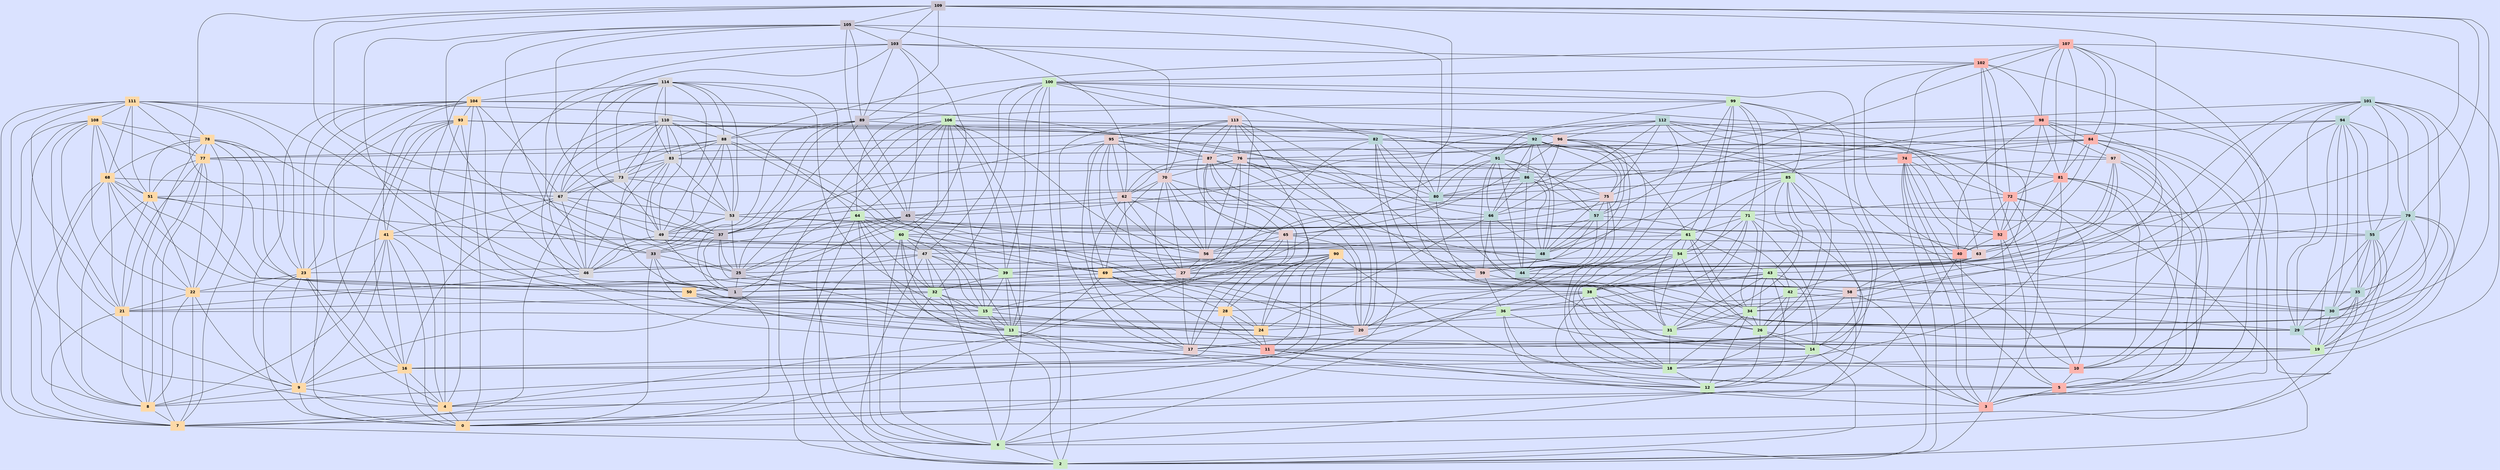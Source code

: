 graph "" {
	graph [Creator="Mark Newman on Sat Jul 22 05:32:16 2006",
		bb="0,0,938.87,800.41",
		bgcolor="#dae2ff",
		outputorder=edgesfirst,
		overlap=prism
	];
	node [cluster=-1,
		clustercolor=-1,
		fillcolor=-1,
		fontname="Helvetica-Bold",
		height=0.0001,
		label="\N",
		margin=0,
		shape=plaintext,
		style=filled,
		width=0.0001
	];
	0	[fillcolor="#fdd9a7",
		height=0.5,
		name=BrighamYoung,
		pos="420.48,395.9",
		value=7,
		width=0.75];
	1	[fillcolor="#cbc5d1",
		height=0.5,
		name=FloridaState,
		pos="727.67,462.15",
		value=0,
		width=0.75];
	1 -- 0	[pos="701.74,456.56 643.74,444.05 504.06,413.93 446.22,401.46"];
	2	[fillcolor="#ccebc5",
		height=0.5,
		name=Iowa,
		pos="402.14,237.8",
		value=2,
		width=0.75];
	3	[fillcolor="#fbb4ae",
		height=0.5,
		name=KansasState,
		pos="379.78,545.96",
		value=3,
		width=0.75];
	3 -- 2	[pos="381.12,527.61 385.09,472.8 396.85,310.74 400.82,256.06"];
	4	[fillcolor="#fdd9a7",
		height=0.5,
		name=NewMexico,
		pos="150.21,422.82",
		value=7,
		width=0.75];
	4 -- 0	[pos="177.11,420.14 228.92,414.98 341.96,403.72 393.68,398.57"];
	5	[fillcolor="#fbb4ae",
		height=0.5,
		name=TexasTech,
		pos="164.26,673.88",
		value=3,
		width=0.75];
	5 -- 3	[pos="184.54,661.85 225.61,637.47 318.24,582.49 359.4,558.06"];
	5 -- 4	[pos="163.25,655.83 160.67,609.62 153.83,487.45 151.23,441.05"];
	6	[fillcolor="#ccebc5",
		height=0.5,
		name=PennState,
		pos="508.3,122.21",
		value=2,
		width=0.75];
	6 -- 2	[pos="493.98,137.8 473.72,159.86 436.89,199.96 416.57,222.09"];
	7	[fillcolor="#fdd9a7",
		height=0.5,
		name=SouthernCalifornia,
		pos="181.63,248.43",
		value=8,
		width=0.75];
	7 -- 6	[pos="205.12,239.35 265.25,216.12 424.21,154.7 484.58,131.37"];
	8	[fillcolor="#fdd9a7",
		height=0.5,
		name=ArizonaState,
		pos="47.026,276.53",
		value=8,
		width=0.75];
	8 -- 7	[pos="72.978,271.12 96.813,266.14 131.94,258.8 155.75,253.83"];
	9	[fillcolor="#fdd9a7",
		height=0.5,
		name=SanDiegoState,
		pos="216.66,294.13",
		value=7,
		width=0.75];
	9 -- 0	[pos="238.47,305.02 277.7,324.61 359.71,365.56 398.82,385.09"];
	9 -- 4	[pos="207.83,311.22 195.12,335.83 171.8,381.01 159.07,405.66"];
	9 -- 8	[pos="189.78,291.34 158.02,288.05 105.49,282.6 73.779,279.31"];
	10	[fillcolor="#fbb4ae",
		height=0.5,
		name=Baylor,
		pos="255.48,596.39",
		value=3,
		width=0.75];
	10 -- 5	[pos="238.75,610.61 222.39,624.5 197.62,645.55 181.2,659.5"];
	11	[fillcolor="#fbb4ae",
		height=0.5,
		name=NorthTexas,
		pos="288.29,640.43",
		value=10,
		width=0.75];
	11 -- 3	[pos="302.99,625.25 320.06,607.62 348.06,578.72 365.12,561.1"];
	11 -- 5	[pos="263.19,647.2 241.67,653.01 210.83,661.32 189.32,667.13"];
	11 -- 10	[pos="276.26,624.28 273.4,620.45 270.36,616.37 267.51,612.54"];
	12	[fillcolor="#ccebc5",
		height=0.5,
		name=NorthernIllinois,
		pos="738.62,291.22",
		value=6,
		width=0.75];
	13	[fillcolor="#ccebc5",
		height=0.5,
		name=Northwestern,
		pos="482.15,261.69",
		value=2,
		width=0.75];
	13 -- 2	[pos="457.28,254.26 447.64,251.38 436.64,248.1 427,245.22"];
	13 -- 12	[pos="509.11,264.79 558.37,270.46 662.36,282.44 711.63,288.11"];
	14	[fillcolor="#ccebc5",
		height=0.5,
		name=WesternMichigan,
		pos="581.35,129.58",
		value=6,
		width=0.75];
	14 -- 2	[pos="561.14,141.78 526.63,162.62 456.74,204.83 422.28,225.64"];
	14 -- 12	[pos="596.14,144.79 626.12,175.59 693.71,245.07 723.75,275.94"];
	15	[fillcolor="#ccebc5",
		height=0.5,
		name=Wisconsin,
		pos="393.44,193.78",
		value=2,
		width=0.75];
	15 -- 2	[pos="396.98,211.68 397.51,214.35 398.05,217.1 398.58,219.77"];
	15 -- 13	[pos="411.39,207.52 426.78,219.3 448.84,236.19 464.23,247.96"];
	15 -- 14	[pos="417.62,185.52 453.7,173.19 521.23,150.12 557.26,137.81"];
	16	[fillcolor="#fdd9a7",
		height=0.5,
		name=Wyoming,
		pos="349.94,369.87",
		value=7,
		width=0.75];
	16 -- 0	[pos="373.82,378.68 381.17,381.4 389.27,384.38 396.62,387.1"];
	16 -- 4	[pos="324.64,376.57 286.23,386.76 213.6,406.01 175.3,416.17"];
	16 -- 9	[pos="329.12,358.03 304.08,343.8 262.31,320.07 237.34,305.88"];
	17	[fillcolor="#e8cfd0",
		height=0.5,
		name=Auburn,
		pos="604.31,537.55",
		value=9,
		width=0.75];
	17 -- 12	[pos="613.55,520.62 638.08,475.62 704.71,353.41 729.32,308.27"];
	17 -- 16	[pos="584.78,524.67 537.31,493.38 416.37,413.66 369.2,382.56"];
	18	[fillcolor="#ccebc5",
		height=0.5,
		name=Akron,
		pos="769.34,201.28",
		value=6,
		width=0.75];
	18 -- 12	[pos="763.27,219.05 757.89,234.82 750.06,257.73 744.68,273.49"];
	19	[fillcolor="#ccebc5",
		height=0.5,
		name=VirginiaTech,
		pos="793.46,343.92",
		value=1,
		width=0.75];
	19 -- 18	[pos="790.4,325.86 785.76,298.42 777,246.55 772.37,219.2"];
	20	[fillcolor="#e8cfd0",
		height=0.5,
		name=Alabama,
		pos="498.6,600.54",
		value=9,
		width=0.75];
	20 -- 17	[pos="518.99,588.39 537.7,577.24 565.3,560.8 583.99,549.66"];
	21	[fillcolor="#fdd9a7",
		height=0.5,
		name=UCLA,
		pos="274.81,249.56",
		value=8,
		width=0.75];
	21 -- 7	[pos="247.35,249.22 235.22,249.08 220.99,248.91 208.88,248.76"];
	21 -- 8	[pos="247.78,252.76 203.83,257.96 117.37,268.2 73.663,273.38"];
	21 -- 20	[pos="285.6,266.48 323.5,325.91 450.19,524.62 487.92,583.78"];
	22	[fillcolor="#fdd9a7",
		height=0.5,
		name=Arizona,
		pos="138.11,154.37",
		value=8,
		width=0.75];
	22 -- 7	[pos="146.09,171.62 153.89,188.49 165.71,214.03 173.55,230.97"];
	22 -- 8	[pos="126.02,170.59 108.59,193.96 76.62,236.84 59.171,260.24"];
	22 -- 9	[pos="147.59,171.23 162.68,198.09 192.03,250.31 207.15,277.21"];
	22 -- 21	[pos="156.83,167.41 182.86,185.53 229.73,218.17 255.87,236.37"];
	23	[fillcolor="#fdd9a7",
		height=0.5,
		name=Utah,
		pos="154.6,324.86",
		value=7,
		width=0.75];
	23 -- 0	[pos="180.09,331.68 230.91,345.25 344.3,375.55 395.06,389.11"];
	23 -- 4	[pos="153.77,343.29 152.98,360.91 151.8,387.32 151.02,404.81"];
	23 -- 9	[pos="176.3,314.11 182.31,311.14 188.84,307.9 194.86,304.92"];
	23 -- 16	[pos="180.13,330.75 217.57,339.37 286.96,355.36 324.4,363.98"];
	23 -- 22	[pos="152.83,306.62 149.66,273.8 143.03,205.2 139.86,172.48"];
	24	[fillcolor="#fdd9a7",
		height=0.5,
		name=ArkansasState,
		pos="376.11,642.42",
		value=10,
		width=0.75];
	24 -- 11	[pos="348.8,641.8 338.13,641.56 325.92,641.28 315.28,641.04"];
	25	[fillcolor="#cbc5d1",
		height=0.5,
		name=NorthCarolinaState,
		pos="666.5,418.09",
		value=0,
		width=0.75];
	25 -- 1	[pos="684.85,431.31 692.59,436.88 701.59,443.36 709.33,448.94"];
	25 -- 24	[pos="648.77,431.78 596.93,471.83 445.99,588.44 393.97,628.62"];
	26	[fillcolor="#ccebc5",
		height=0.5,
		name=BallState,
		pos="676.56,330.01",
		value=6,
		width=0.75];
	26 -- 3	[pos="658,343.52 604.7,382.3 451.63,493.68 398.34,532.46"];
	26 -- 12	[pos="696.54,317.53 703.63,313.1 711.6,308.11 718.68,303.69"];
	26 -- 14	[pos="668.28,312.58 650.23,274.58 607.52,184.67 589.55,146.83"];
	27	[fillcolor="#e8cfd0",
		height=0.5,
		name=Florida,
		pos="767.73,599.66",
		value=9,
		width=0.75];
	27 -- 1	[pos="762.57,581.97 754.92,555.71 740.64,506.68 732.93,480.21"];
	27 -- 17	[pos="743.97,590.63 712.9,578.82 658.79,558.26 627.84,546.49"];
	27 -- 26	[pos="761.75,581.97 745.23,533.11 699.11,396.71 682.57,347.77"];
	28	[fillcolor="#fdd9a7",
		height=0.5,
		name=BoiseState,
		pos="415.95,472.01",
		value=11,
		width=0.75];
	28 -- 4	[pos="389.5,467.11 338.56,457.68 227.41,437.11 176.55,427.69"];
	28 -- 11	[pos="403.71,488.16 379.37,520.27 325.14,591.81 300.68,624.08"];
	28 -- 24	[pos="411.76,489.93 404.11,522.65 387.96,591.75 380.3,624.49"];
	29	[fillcolor="#bbd7d9",
		height=0.5,
		name=BostonCollege,
		pos="606.48,314.83",
		value=1,
		width=0.75];
	29 -- 19	[pos="632.88,318.93 668.41,324.46 731.28,334.25 766.9,339.79"];
	30	[fillcolor="#bbd7d9",
		height=0.5,
		name=WestVirginia,
		pos="534.12,358.39",
		value=1,
		width=0.75];
	30 -- 19	[pos="561.38,356.87 611.19,354.09 716.34,348.23 766.17,345.45"];
	30 -- 29	[pos="554.28,346.26 564.31,340.22 576.41,332.93 586.43,326.9"];
	31	[fillcolor="#ccebc5",
		height=0.5,
		name=BowlingGreenState,
		pos="705.45,62.075",
		value=6,
		width=0.75];
	31 -- 18	[pos="713.41,79.424 725.66,106.1 748.98,156.9 761.28,183.71"];
	32	[fillcolor="#ccebc5",
		height=0.5,
		name=Michigan,
		pos="371.39,120.76",
		value=2,
		width=0.75];
	32 -- 6	[pos="398.44,121.05 422.29,121.3 456.87,121.66 480.84,121.92"];
	32 -- 13	[pos="384.09,136.93 405.46,164.11 448.33,218.65 469.59,245.71"];
	32 -- 15	[pos="376.73,138.44 380.17,149.83 384.63,164.6 388.07,176.01"];
	32 -- 21	[pos="359.16,137.07 340.58,161.85 305.46,208.68 286.94,233.38"];
	32 -- 31	[pos="397.6,116.16 459.9,105.21 616.26,77.743 678.9,66.74"];
	33	[fillcolor="#cbc5d1",
		height=0.5,
		name=Virginia,
		pos="789.7,443.93",
		value=0,
		width=0.75];
	33 -- 0	[pos="763.15,440.48 695.1,431.63 515.09,408.21 447.04,399.36"];
	33 -- 1	[pos="764.83,451.24 760.78,452.42 756.59,453.65 752.55,454.84"];
	33 -- 19	[pos="790.39,425.59 791.07,407.54 792.1,380.15 792.77,362.15"];
	33 -- 25	[pos="763.87,438.51 742.85,434.1 713.31,427.91 692.29,423.5"];
	34	[fillcolor="#ccebc5",
		height=0.5,
		name=Buffalo,
		pos="728.65,157.21",
		value=6,
		width=0.75];
	34 -- 12	[pos="730,175.29 731.9,200.86 735.36,247.35 737.26,273.01"];
	34 -- 18	[pos="742.88,172.63 746.83,176.89 751.11,181.53 755.05,185.8"];
	34 -- 26	[pos="723.27,175.06 713.27,208.25 691.9,279.14 681.91,312.27"];
	34 -- 31	[pos="724.29,139.32 720.14,122.31 713.94,96.873 709.8,79.89"];
	35	[fillcolor="#bbd7d9",
		height=0.5,
		name=Syracuse,
		pos="612.41,358.87",
		value=1,
		width=0.75];
	35 -- 0	[pos="586.13,363.94 549.37,371.03 483.03,383.83 446.44,390.89"];
	35 -- 19	[pos="639.52,356.63 673.74,353.8 732.29,348.97 766.46,346.15"];
	35 -- 29	[pos="609.97,340.7 609.62,338.14 609.27,335.51 608.92,332.95"];
	35 -- 30	[pos="585.03,358.7 577.36,358.65 569.02,358.6 561.35,358.56"];
	35 -- 34	[pos="622.12,342.02 644,304.06 696.96,212.2 718.89,174.15"];
	36	[fillcolor="#ccebc5",
		height=0.5,
		name=CentralFlorida,
		pos="781.94,388.63",
		value=5,
		width=0.75];
	36 -- 12	[pos="774.2,371.21 766.31,353.48 754.16,326.16 746.3,308.49"];
	36 -- 18	[pos="780.71,370.32 778.29,334.41 772.96,255.13 770.56,219.38"];
	36 -- 19	[pos="786.56,370.7 787.31,367.79 788.09,364.77 788.84,361.85"];
	36 -- 20	[pos="763.79,402.21 712.61,440.48 567.6,548.94 516.61,587.07"];
	37	[fillcolor="#cbc5d1",
		height=0.5,
		name=GeorgiaTech,
		pos="864.42,519.91",
		value=0,
		width=0.75];
	37 -- 1	[pos="841.53,510.24 816.29,499.58 775.91,482.52 750.63,471.85"];
	37 -- 25	[pos="842.87,508.82 804.79,489.23 726.09,448.74 688.03,429.16"];
	37 -- 33	[pos="849.3,504.53 836.25,491.26 817.51,472.21 804.54,459.02"];
	37 -- 36	[pos="853.98,503.28 838.2,478.17 808.45,430.81 792.56,405.53"];
	38	[fillcolor="#ccebc5",
		height=0.5,
		name=CentralMichigan,
		pos="542.37,217.66",
		value=6,
		width=0.75];
	38 -- 12	[pos="566.04,226.53 603.76,240.67 677.09,268.16 714.86,282.32"];
	38 -- 14	[pos="550.07,200.26 556.91,184.81 566.84,162.37 573.66,146.94"];
	38 -- 16	[pos="524.95,231.43 488.41,260.34 404.09,327.04 367.46,356.01"];
	38 -- 18	[pos="569.3,215.71 612.98,212.56 698.79,206.37 742.45,203.22"];
	38 -- 26	[pos="559.37,231.89 585.18,253.5 633.98,294.36 659.71,315.9"];
	38 -- 28	[pos="533.68,235.14 510.53,281.72 447.56,408.41 424.53,454.74"];
	39	[fillcolor="#ccebc5",
		height=0.5,
		name=Purdue,
		pos="480.88,78.168",
		value=2,
		width=0.75];
	39 -- 6	[pos="491.25,94.818 493.43,98.325 495.73,102.03 497.92,105.53"];
	39 -- 13	[pos="481.01,96.435 481.25,131.61 481.78,208.37 482.03,243.49"];
	39 -- 15	[pos="468.72,94.243 452.11,116.21 422.48,155.38 405.78,177.47"];
	39 -- 32	[pos="457.39,87.305 438.92,94.492 413.3,104.46 394.84,111.64"];
	39 -- 38	[pos="488.54,95.552 500.33,122.28 522.77,173.19 534.61,200.05"];
	40	[fillcolor="#fbb4ae",
		height=0.5,
		name=Colorado,
		pos="89.926,517.98",
		value=3,
		width=0.75];
	40 -- 3	[pos="116.68,520.57 171.75,525.88 297.3,538 352.68,543.35"];
	40 -- 7	[pos="95.943,500.3 112.56,451.46 158.94,315.1 175.59,266.18"];
	41	[fillcolor="#fdd9a7",
		height=0.5,
		name=ColoradoState,
		pos="87.566,384.32",
		value=7,
		width=0.75];
	41 -- 0	[pos="114.81,385.27 177.39,387.45 330.83,392.78 393.32,394.96"];
	41 -- 4	[pos="107.73,396.71 114.89,401.11 122.93,406.05 130.08,410.45"];
	41 -- 8	[pos="80.872,366.52 73.315,346.43 61.101,313.96 53.596,294"];
	41 -- 9	[pos="106.34,371.21 130.81,354.11 173.38,324.37 197.86,307.26"];
	41 -- 16	[pos="114.66,382.83 165.06,380.05 272.7,374.12 323,371.35"];
	41 -- 23	[pos="103.79,369.93 114.18,360.72 127.61,348.8 138.05,339.54"];
	41 -- 40	[pos="87.884,402.35 88.335,427.86 89.153,474.23 89.605,499.82"];
	42	[fillcolor="#ccebc5",
		height=0.5,
		name=Connecticut,
		pos="855.75,343.76",
		value=5,
		width=0.75];
	42 -- 18	[pos="845.5,326.86 828.87,299.43 796.2,245.57 779.58,218.16"];
	42 -- 26	[pos="828.93,341.7 795.15,339.11 737.44,334.68 703.57,332.09"];
	42 -- 29	[pos="829.08,340.66 781.23,335.11 681.33,323.51 633.35,317.94"];
	42 -- 34	[pos="844.48,327.21 820.36,291.8 764,209.1 739.91,173.73"];
	43	[fillcolor="#ccebc5",
		height=0.5,
		name=EasternMichigan,
		pos="817.56,299.72",
		value=6,
		width=0.75];
	43 -- 12	[pos="790.83,296.85 782.6,295.96 773.54,294.98 765.32,294.1"];
	43 -- 14	[pos="799.02,286.37 754.87,254.57 643.87,174.61 599.8,142.87"];
	43 -- 26	[pos="791.7,305.28 766.42,310.71 728.13,318.94 702.74,324.39"];
	43 -- 31	[pos="809.31,282.25 788.53,238.19 734.19,122.99 713.56,79.255"];
	43 -- 36	[pos="810.52,317.29 804.28,332.87 795.2,355.53 788.96,371.1"];
	43 -- 38	[pos="792.65,292.3 740.26,276.67 619.19,240.57 567.02,225.01"];
	43 -- 42	[pos="831.35,315.62 834.85,319.66 838.62,324 842.11,328.03"];
	44	[fillcolor="#bbd7d9",
		height=0.5,
		name=EastCarolina,
		pos="665.63,493.55",
		value=4,
		width=0.75];
	44 -- 19	[pos="679.07,477.82 703.56,449.16 755.18,388.73 779.81,359.89"];
	44 -- 30	[pos="650.8,478.31 625.55,452.35 574.46,399.85 549.1,373.79"];
	44 -- 35	[pos="658.68,475.94 648.48,450.13 629.57,402.29 619.37,376.48"];
	45	[fillcolor="#cbc5d1",
		height=0.5,
		name=Duke,
		pos="851.72,431.81",
		value=0,
		width=0.75];
	45 -- 1	[pos="826.32,438.02 804.91,443.26 774.43,450.71 753.04,455.94"];
	45 -- 13	[pos="829.43,421.55 763.58,391.23 570.36,302.29 504.47,271.96"];
	45 -- 25	[pos="824.79,429.81 789.67,427.21 728.6,422.69 693.47,420.08"];
	45 -- 33	[pos="825.78,436.88 822.46,437.53 819.06,438.19 815.74,438.84"];
	45 -- 37	[pos="854.35,450.06 856.55,465.28 859.66,486.85 861.84,501.98"];
	45 -- 44	[pos="827.39,439.88 791.73,451.71 725.63,473.64 689.97,485.47"];
	46	[fillcolor="#d8d6d9",
		height=0.5,
		name=FresnoState,
		pos="154.11,368.93",
		value=11,
		width=0.75];
	46 -- 21	[pos="169.39,353.81 192.61,330.85 236.5,287.44 259.64,264.55"];
	47	[fillcolor="#d8d6d9",
		height=0.5,
		name=OhioState,
		pos="308.75,107.81",
		value=2,
		width=0.75];
	47 -- 2	[pos="320.58,124.27 338.54,149.27 372.5,196.54 390.41,221.47"];
	47 -- 6	[pos="335.66,109.75 373.75,112.5 442.98,117.49 481.18,120.25"];
	47 -- 15	[pos="323.89,123.18 339.31,138.82 363.06,162.94 378.43,178.54"];
	47 -- 22	[pos="283.57,114.68 251.22,123.51 195.39,138.74 163.11,147.55"];
	47 -- 32	[pos="334.59,113.15 338.1,113.88 341.69,114.62 345.2,115.35"];
	47 -- 39	[pos="334.89,103.3 367.25,97.734 422.03,88.301 454.49,82.711"];
	47 -- 46	[pos="298.6,124.94 270.52,172.37 191.98,304.98 164.09,352.07"];
	48	[fillcolor="#bbd7d9",
		height=0.5,
		name=Houston,
		pos="420.71,688.31",
		value=4,
		width=0.75];
	48 -- 44	[pos="438.33,674.3 483.52,638.37 603.17,543.22 648.18,507.43"];
	49	[fillcolor="#d8d6d9",
		height=0.5,
		name=Rice,
		pos="202.5,466.95",
		value=11,
		width=0.75];
	49 -- 32	[pos="210.88,449.78 239.63,390.84 334.13,197.13 362.96,138.03"];
	49 -- 46	[pos="193.85,449.42 185.04,431.58 171.47,404.09 162.68,386.3"];
	49 -- 48	[pos="217.5,482.16 257.37,522.6 365.63,632.43 405.61,672.99"];
	50	[fillcolor="#fdd9a7",
		height=0.5,
		name=Idaho,
		pos="278.16,369.86",
		value=10,
		width=0.75];
	50 -- 11	[pos="278.84,388.03 280.68,437.33 285.77,573.14 287.61,622.34"];
	50 -- 24	[pos="284.58,387.74 302.38,437.25 352.12,575.67 369.79,624.83"];
	50 -- 28	[pos="296.46,383.43 322.81,402.96 371.18,438.82 397.58,458.39"];
	50 -- 30	[pos="305.55,368.63 354.82,366.43 457.8,361.81 506.92,359.61"];
	51	[fillcolor="#fdd9a7",
		height=0.5,
		name=Washington,
		pos="256.78,205.51",
		value=8,
		width=0.75];
	51 -- 8	[pos="232.3,213.8 191.89,227.48 111.66,254.65 71.342,268.3"];
	51 -- 21	[pos="263.9,222.92 265.12,225.9 266.39,229 267.61,231.99"];
	51 -- 22	[pos="233.9,195.65 212.88,186.59 181.91,173.25 160.92,164.2"];
	51 -- 40	[pos="247.57,222.76 218.4,277.39 128.24,446.23 99.106,500.79"];
	51 -- 50	[pos="259.15,223.73 263.26,255.32 271.66,319.92 275.78,351.56"];
	52	[fillcolor="#fbb4ae",
		height=0.5,
		name=Kansas,
		pos="296.7,687.75",
		value=3,
		width=0.75];
	52 -- 3	[pos="306.56,670.93 322.55,643.64 353.96,590.04 369.94,562.76"];
	52 -- 5	[pos="269.9,684.94 246.92,682.54 213.99,679.09 191.02,676.69"];
	52 -- 40	[pos="279.43,673.57 240.41,641.53 145.84,563.89 107.01,532.01"];
	53	[fillcolor="#d8d6d9",
		height=0.5,
		name=SouthernMethodist,
		pos="317.57,559.45",
		value=11,
		width=0.75];
	53 -- 25	[pos="340.73,550.07 404.05,524.42 579.54,453.32 643.12,427.56"];
	53 -- 46	[pos="303.91,543.54 273.07,507.59 198.31,420.45 167.61,384.67"];
	53 -- 48	[pos="330.42,575.51 350.19,600.21 387.83,647.24 407.7,672.05"];
	53 -- 49	[pos="300.09,545.4 278.34,527.92 241.42,498.23 219.77,480.83"];
	53 -- 52	[pos="314.62,577.56 310.65,602.01 303.6,645.33 299.63,669.73"];
	54	[fillcolor="#ccebc5",
		height=0.5,
		name=Kent,
		pos="648.81,18",
		value=6,
		width=0.75];
	54 -- 14	[pos="638.57,34.946 625.81,56.04 604.17,91.841 591.47,112.84"];
	54 -- 18	[pos="659.72,34.588 682.61,69.394 735.43,149.71 758.37,184.59"];
	54 -- 31	[pos="666.42,31.704 673.18,36.96 680.88,42.958 687.66,48.228"];
	54 -- 34	[pos="658.6,35.07 673.93,61.789 703.41,113.2 718.78,140"];
	54 -- 38	[pos="639.74,35.023 619.63,72.743 571.51,163 551.42,200.68"];
	54 -- 39	[pos="624.75,26.621 592.83,38.058 536.8,58.133 504.89,69.563"];
	55	[fillcolor="#bbd7d9",
		height=0.5,
		name=Pittsburgh,
		pos="666.6,190.74",
		value=1,
		width=0.75];
	55 -- 6	[pos="643.92,180.92 613.91,167.93 561.31,145.16 531.2,132.12"];
	55 -- 19	[pos="679.69,206.56 704,235.91 755.84,298.5 780.24,327.96"];
	55 -- 29	[pos="658.24,207.99 646.82,231.57 626.45,273.61 614.97,297.32"];
	55 -- 30	[pos="653.89,206.81 628.64,238.78 572.36,310 546.98,342.12"];
	55 -- 31	[pos="672,172.85 679.42,148.27 692.7,104.31 700.09,79.813"];
	55 -- 35	[pos="660.9,208.41 650.49,240.7 628.52,308.87 618.11,341.18"];
	55 -- 54	[pos="664.73,172.58 661.31,139.4 654.1,69.363 650.68,36.176"];
	56	[fillcolor="#e8cfd0",
		height=0.5,
		name=Kentucky,
		pos="686.56,625.47",
		value=9,
		width=0.75];
	56 -- 27	[pos="711.35,617.58 721.42,614.38 733.03,610.69 743.09,607.5"];
	57	[fillcolor="#bbd7d9",
		height=0.5,
		name=Louisville,
		pos="618,581.69",
		value=4,
		width=0.75];
	57 -- 1	[pos="632.33,566.07 653.35,543.15 692.31,500.69 713.33,477.78"];
	57 -- 42	[pos="633.23,566.45 676.17,523.47 797.86,401.7 840.65,358.88"];
	57 -- 44	[pos="627.18,564.7 635.62,549.09 648.05,526.08 656.48,510.49"];
	57 -- 48	[pos="596.88,593.1 559.01,613.57 479.95,656.3 441.97,676.82"];
	57 -- 56	[pos="637.83,594.35 647,600.21 657.87,607.15 667.01,612.98"];
	58	[fillcolor="#e8cfd0",
		height=0.5,
		name=LouisianaTech,
		pos="483.46,402.49",
		value=11,
		width=0.75];
	58 -- 3	[pos="471.56,418.94 451.57,446.62 411.44,502.15 391.54,529.7"];
	58 -- 6	[pos="485.09,384.1 489.6,333.19 502.22,190.85 506.7,140.3"];
	58 -- 17	[pos="497.32,417.98 520.51,443.9 566.91,495.75 590.24,521.82"];
	58 -- 36	[pos="510.47,401.23 567.16,398.6 697.95,392.53 754.77,389.89"];
	59	[fillcolor="#e8cfd0",
		height=0.5,
		name=LouisianaMonroe,
		pos="542.28,556.52",
		value=10,
		width=0.75];
	59 -- 36	[pos="561.08,543.35 605.88,511.96 718.51,433.07 763.22,401.74"];
	59 -- 58	[pos="535.53,538.85 524.18,509.14 501.42,449.52 490.13,419.95"];
	60	[fillcolor="#ccebc5",
		height=0.5,
		name=Minnesota,
		pos="442.13,307.82",
		value=2,
		width=0.75];
	60 -- 2	[pos="432.45,290.87 426.25,280.02 418.24,265.99 412.01,255.08"];
	60 -- 6	[pos="448.47,290.02 461.12,254.54 489.34,175.38 501.98,139.95"];
	60 -- 10	[pos="431.29,324.58 398.3,375.58 299.38,528.52 266.35,579.58"];
	60 -- 13	[pos="455.68,292.2 459.85,287.39 464.44,282.1 468.62,277.29"];
	60 -- 15	[pos="434.73,290.5 425.58,269.06 410.09,232.77 400.9,211.26"];
	60 -- 39	[pos="445.17,289.8 452.41,246.87 470.62,138.95 477.85,96.104"];
	60 -- 47	[pos="430.99,291.11 405.82,253.37 344.82,161.89 319.77,124.33"];
	60 -- 59	[pos="449.17,325.31 467.56,370.97 516.86,493.41 535.24,539.06"];
	61	[fillcolor="#ccebc5",
		height=0.5,
		name=MiamiOhio,
		pos="664.59,262.25",
		value=6,
		width=0.75];
	61 -- 18	[pos="685.04,250.35 703.5,239.6 730.51,223.88 748.95,213.15"];
	61 -- 26	[pos="667.8,280.41 669.52,290.13 671.63,302.07 673.35,311.8"];
	61 -- 31	[pos="668.29,244.13 676.07,206.02 694.05,117.96 701.79,80.007"];
	61 -- 34	[pos="674.89,245.37 686.84,225.77 706.44,193.63 718.39,174.05"];
	61 -- 43	[pos="690.2,268.52 718.52,275.46 763.87,286.57 792.13,293.49"];
	61 -- 47	[pos="641.79,252.35 577.67,224.52 396.27,145.79 331.82,117.82"];
	61 -- 54	[pos="663.41,243.89 660.47,198.51 652.91,81.487 649.99,36.238"];
	62	[fillcolor="#e8cfd0",
		height=0.5,
		name=Vanderbilt,
		pos="768.15,554.9",
		value=9,
		width=0.75];
	62 -- 17	[pos="741.46,552.08 710.99,548.85 661.45,543.6 630.99,540.38"];
	62 -- 20	[pos="741.81,559.36 690.28,568.09 576.66,587.32 525.05,596.06"];
	62 -- 27	[pos="767.98,573.11 767.95,575.92 767.92,578.82 767.9,581.62"];
	62 -- 45	[pos="779.42,538.3 795.37,514.81 824.36,472.1 840.36,448.54"];
	62 -- 56	[pos="751.64,569.18 737.48,581.43 717.19,598.97 703.05,611.21"];
	62 -- 61	[pos="761.82,537.04 743.29,484.67 689.26,331.95 670.83,279.88"];
	63	[fillcolor="#e8cfd0",
		height=0.5,
		name=MiddleTennesseeState,
		pos="604.46,446.58",
		value=10,
		width=0.75];
	63 -- 27	[pos="620.11,461.25 651.24,490.44 720.6,555.47 751.88,584.8"];
	63 -- 42	[pos="627.65,437.09 675.52,417.5 784.8,372.79 832.62,353.23"];
	63 -- 58	[pos="580.55,437.86 559.34,430.14 528.51,418.9 507.31,411.18"];
	63 -- 59	[pos="594.74,463.76 583.06,484.41 563.58,518.86 551.92,539.47"];
	64	[fillcolor="#ccebc5",
		height=0.5,
		name=Illinois,
		pos="331.43,205.21",
		value=2,
		width=0.75];
	64 -- 2	[pos="353.81,215.52 362.06,219.33 371.41,223.64 379.67,227.45"];
	64 -- 6	[pos="353.84,194.7 387.86,178.73 452.17,148.55 486.08,132.64"];
	64 -- 9	[pos="313.5,219.11 291.94,235.81 255.97,263.67 234.46,280.33"];
	64 -- 13	[pos="354.98,214.04 383.13,224.58 429.98,242.14 458.27,252.74"];
	64 -- 32	[pos="339.71,187.72 346.62,173.12 356.4,152.45 363.26,137.95"];
	64 -- 47	[pos="327.27,187.35 323.21,169.88 317.05,143.43 312.96,125.89"];
	64 -- 60	[pos="347.29,219.91 368.34,239.42 405.27,273.65 426.3,293.14"];
	64 -- 63	[pos="347.7,219.59 396.14,262.42 539.16,388.85 587.94,431.97"];
	65	[fillcolor="#e8cfd0",
		height=0.5,
		name=MississippiState,
		pos="617.65,625.73",
		value=9,
		width=0.75];
	65 -- 0	[pos="604.1,609.94 568.08,567.95 470.25,453.92 434.12,411.81"];
	65 -- 17	[pos="614.89,607.46 612.58,592.23 609.32,570.64 607.03,555.5"];
	65 -- 20	[pos="591.82,620.27 571.85,616.04 544.34,610.22 524.38,605.99"];
	65 -- 27	[pos="643.79,621.19 671.17,616.44 713.93,609.01 741.38,604.24"];
	65 -- 56	[pos="644.89,625.63 649.7,625.61 654.71,625.59 659.52,625.57"];
	65 -- 63	[pos="616.31,607.57 613.78,573.23 608.33,499.16 605.8,464.79"];
	66	[fillcolor="#bbd7d9",
		height=0.5,
		name=Memphis,
		pos="549.95,737.7",
		value=4,
		width=0.75];
	66 -- 24	[pos="528.98,726.2 495.57,707.89 430.61,672.29 397.15,653.95"];
	66 -- 44	[pos="558.09,720.53 579.28,675.81 636,556.08 657.35,511.02"];
	66 -- 48	[pos="526.25,728.64 502.93,719.73 467.53,706.2 444.27,697.31"];
	66 -- 59	[pos="549.19,719.66 547.72,685.03 544.52,609.55 543.05,574.75"];
	66 -- 65	[pos="560.23,720.69 573.03,699.53 594.75,663.6 607.49,642.53"];
	67	[fillcolor="#d8d6d9",
		height=0.5,
		name=Nevada,
		pos="87.908,432.07",
		value=11,
		width=0.75];
	67 -- 16	[pos="113.51,426 163.6,414.1 274.06,387.88 324.23,375.97"];
	67 -- 41	[pos="87.779,414.02 87.752,410.22 87.723,406.2 87.696,402.4"];
	67 -- 46	[pos="103.6,417.11 114.15,407.04 128,393.83 138.53,383.79"];
	67 -- 49	[pos="112.49,439.55 131.7,445.4 158.27,453.49 177.57,459.36"];
	67 -- 53	[pos="108.69,443.6 152.31,467.79 252.95,523.61 296.66,547.86"];
	68	[fillcolor="#fdd9a7",
		height=0.5,
		name=Oregon,
		pos="194.75,198.41",
		value=8,
		width=0.75];
	68 -- 7	[pos="190.09,216.18 188.88,220.79 187.58,225.75 186.36,230.37"];
	68 -- 8	[pos="173.59,209.6 145.66,224.37 96.775,250.22 68.633,265.11"];
	68 -- 15	[pos="221.96,197.77 259.9,196.89 328.3,195.3 366.24,194.41"];
	68 -- 21	[pos="214.54,211.05 226.95,218.98 242.88,229.16 255.25,237.06"];
	68 -- 22	[pos="177.14,184.71 170.39,179.46 162.68,173.47 155.91,168.21"];
	68 -- 50	[pos="203.21,215.79 219.24,248.74 253.86,319.9 269.8,352.69"];
	68 -- 51	[pos="221.42,201.46 224.31,201.79 227.25,202.13 230.14,202.46"];
	68 -- 67	[pos="186.72,215.97 166.87,259.38 115.68,371.34 95.887,414.63"];
	69	[fillcolor="#fdd9a7",
		height=0.5,
		name=NewMexicoState,
		pos="434.99,597.27",
		value=10,
		width=0.75];
	69 -- 4	[pos="414.96,585 362.67,552.97 222.48,467.09 170.21,435.07"];
	69 -- 11	[pos="410.1,604.59 383.13,612.53 340.32,625.12 313.3,633.07"];
	69 -- 24	[pos="417,611.06 409.7,616.66 401.28,623.12 393.98,628.71"];
	69 -- 28	[pos="432.26,579.32 428.64,555.51 422.29,513.72 418.67,489.92"];
	69 -- 50	[pos="423.71,580.91 394.84,539.06 318.53,428.4 289.55,386.37"];
	70	[fillcolor="#e8cfd0",
		height=0.5,
		name=SouthCarolina,
		pos="695.59,574.83",
		value=9,
		width=0.75];
	70 -- 20	[pos="669.02,578.3 631.43,583.21 563.09,592.12 525.38,597.04"];
	70 -- 27	[pos="719.61,583.1 727.32,585.75 735.85,588.69 743.57,591.35"];
	70 -- 43	[pos="703.41,557.21 725.44,507.52 787.86,366.72 809.81,317.2"];
	70 -- 56	[pos="692.38,592.83 691.53,597.6 690.61,602.76 689.76,607.53"];
	70 -- 62	[pos="720.56,567.98 727.77,565.99 735.65,563.83 742.88,561.84"];
	70 -- 65	[pos="675.92,587.68 664.02,595.45 648.9,605.33 637.04,613.07"];
	70 -- 69	[pos="668.68,577.15 618.75,581.45 512.26,590.61 462.14,594.93"];
	71	[fillcolor="#ccebc5",
		height=0.5,
		name=Ohio,
		pos="537.63,173.62",
		value=6,
		width=0.75];
	71 -- 14	[pos="552.92,158.22 557.26,153.85 561.97,149.1 566.29,144.75"];
	71 -- 18	[pos="564.21,176.79 608.79,182.11 698.11,192.77 742.72,198.1"];
	71 -- 31	[pos="556.89,160.82 589.17,139.37 653.86,96.367 686.17,74.893"];
	71 -- 34	[pos="564.6,171.3 601,168.18 665.49,162.64 701.83,159.52"];
	71 -- 38	[pos="539.59,191.79 539.86,194.34 540.15,196.98 540.42,199.53"];
	71 -- 54	[pos="549.32,157.26 570.62,127.45 615.52,64.602 636.95,34.609"];
	71 -- 60	[pos="525.92,190.08 507.59,215.83 472.32,265.39 453.93,291.23"];
	71 -- 61	[pos="556.37,186.7 580.37,203.45 621.74,232.34 645.78,249.12"];
	72	[fillcolor="#fbb4ae",
		height=0.5,
		name=IowaState,
		pos="351.6,457.9",
		value=3,
		width=0.75];
	72 -- 2	[pos="355.74,439.89 365.24,398.51 388.53,297.07 398.02,255.75"];
	72 -- 3	[pos="357.31,475.72 362.19,491 369.2,512.9 374.09,528.17"];
	72 -- 10	[pos="340.2,474.33 321.7,500.98 285.36,553.34 266.87,579.98"];
	72 -- 40	[pos="326.04,463.77 276.01,475.26 165.71,500.58 115.6,512.09"];
	72 -- 52	[pos="347.29,475.93 337.03,518.9 311.23,626.91 300.99,669.8"];
	72 -- 71	[pos="362.41,441.38 395.29,391.14 493.88,240.48 526.8,190.18"];
	73	[fillcolor="#d8d6d9",
		height=0.5,
		name=SanJoseState,
		pos="27,476.47",
		value=11,
		width=0.75];
	73 -- 7	[pos="38.37,459.7 67.035,417.42 141.99,306.88 170.45,264.91"];
	73 -- 46	[pos="43.879,462.19 68.189,441.62 112.81,403.87 137.16,383.27"];
	73 -- 49	[pos="54.038,475 87.018,473.21 142.44,470.21 175.43,468.42"];
	73 -- 53	[pos="52.025,483.61 106.95,499.3 237.53,536.6 292.5,552.29"];
	73 -- 67	[pos="45.275,463.15 52.984,457.53 61.939,451 69.647,445.38"];
	74	[fillcolor="#fbb4ae",
		height=0.5,
		name=Nebraska,
		pos="240.14,523.14",
		value=3,
		width=0.75];
	74 -- 2	[pos="249.79,506.14 278.6,455.39 363.8,305.34 392.54,254.71"];
	74 -- 3	[pos="266.41,527.43 291.21,531.49 328.24,537.54 353.16,541.61"];
	74 -- 5	[pos="231.44,540.43 216.8,569.51 187.43,627.85 172.87,656.79"];
	74 -- 10	[pos="243.93,541.25 246.31,552.6 249.36,567.18 251.73,578.49"];
	74 -- 40	[pos="212.94,522.21 185.71,521.27 144.08,519.84 116.93,518.91"];
	74 -- 52	[pos="246.19,540.75 257.02,572.27 279.6,637.98 290.52,669.76"];
	74 -- 72	[pos="260.58,511.17 280.7,499.4 311.22,481.53 331.29,469.79"];
	74 -- 73	[pos="214.43,517.51 173.46,508.54 93.825,491.1 52.801,482.12"];
	75	[fillcolor="#e8cfd0",
		height=0.5,
		name=SouthernMississippi,
		pos="492.75,782.41",
		value=4,
		width=0.75];
	75 -- 20	[pos="493.33,764.31 494.45,729.45 496.9,653.37 498.02,618.57"];
	75 -- 44	[pos="502.79,765.63 533.35,714.58 624.97,561.49 655.56,510.37"];
	75 -- 48	[pos="480.2,766.02 466.98,748.75 446.28,721.71 433.12,704.51"];
	75 -- 57	[pos="503.21,765.64 526.79,727.86 583.84,636.43 607.47,598.56"];
	75 -- 66	[pos="510.53,768.51 517.49,763.07 525.44,756.86 532.37,751.44"];
	76	[fillcolor="#e8cfd0",
		height=0.5,
		name=Tennessee,
		pos="685.87,715.11",
		value=9,
		width=0.75];
	76 -- 20	[pos="665.83,702.84 629.79,680.79 554.44,634.7 518.5,612.71"];
	76 -- 27	[pos="697.6,698.57 713.16,676.62 740.47,638.1 756.02,616.17"];
	76 -- 56	[pos="686.01,696.97 686.13,681.41 686.3,659.12 686.42,643.58"];
	76 -- 59	[pos="671.84,699.61 644.46,669.37 584.17,602.79 556.58,572.32"];
	76 -- 62	[pos="694.68,697.96 710.43,667.29 743.27,603.34 759.15,572.41"];
	76 -- 66	[pos="659.66,719.46 635.75,723.44 600.58,729.28 576.54,733.28"];
	76 -- 70	[pos="687.12,697.05 688.99,670.12 692.48,619.71 694.35,592.82"];
	76 -- 75	[pos="661.8,723.49 624.69,736.43 553.92,761.09 516.82,774.02"];
	77	[fillcolor="#fdd9a7",
		height=0.5,
		name=Stanford,
		pos="92.552,321.15",
		value=8,
		width=0.75];
	77 -- 7	[pos="109.73,307.13 125.5,294.25 148.75,275.27 164.5,262.41"];
	77 -- 8	[pos="77.139,306.05 72.393,301.4 67.169,296.28 62.423,291.62"];
	77 -- 21	[pos="116.01,311.94 151,298.19 216.5,272.46 251.44,258.73"];
	77 -- 22	[pos="97.427,303.3 106.2,271.2 124.53,204.1 133.27,172.09"];
	77 -- 51	[pos="111.39,307.89 143.07,285.58 206.63,240.82 238.16,218.62"];
	77 -- 73	[pos="85.16,338.67 72.57,368.5 47.105,428.83 34.466,458.78"];
	78	[fillcolor="#fdd9a7",
		height=0.5,
		name=WashingtonState,
		pos="109.52,277.06",
		value=8,
		width=0.75];
	78 -- 7	[pos="132.73,267.84 140.8,264.64 149.86,261.04 157.96,257.82"];
	78 -- 8	[pos="82.293,276.83 79.661,276.81 76.991,276.79 74.359,276.76"];
	78 -- 22	[pos="113.68,259.22 119.1,235.96 128.53,195.5 133.95,172.23"];
	78 -- 23	[pos="124.03,292.45 129.18,297.91 134.97,304.05 140.11,309.5"];
	78 -- 28	[pos="129.16,289.55 184.37,324.68 340.58,424.06 396.08,459.37"];
	78 -- 50	[pos="130.54,288.63 162.94,306.46 224.74,340.46 257.14,358.3"];
	78 -- 51	[pos="131.57,266.35 159.33,252.86 206.75,229.82 234.58,216.3"];
	78 -- 68	[pos="125.55,262.27 140.79,248.2 163.58,227.17 178.79,213.13"];
	78 -- 77	[pos="102.72,294.74 101.61,297.62 100.47,300.59 99.359,303.47"];
	79	[fillcolor="#bbd7d9",
		height=0.5,
		name=Temple,
		pos="745.96,247.18",
		value=1,
		width=0.75];
	79 -- 19	[pos="754.45,264.48 763.1,282.09 776.42,309.22 785.04,326.78"];
	79 -- 29	[pos="723.86,257.9 697.74,270.57 654.55,291.51 628.48,304.16"];
	79 -- 30	[pos="724.48,258.46 683.77,279.83 595.85,325.99 555.34,347.25"];
	79 -- 31	[pos="742,229.1 734.24,193.62 717.09,115.28 709.37,79.962"];
	79 -- 35	[pos="729.05,261.33 703.5,282.69 655.32,322.98 629.61,344.48"];
	79 -- 43	[pos="764.4,260.71 775,268.5 788.29,278.25 798.93,286.06"];
	79 -- 55	[pos="727.15,233.81 714.5,224.81 697.89,213 685.27,204.02"];
	80	[fillcolor="#bbd7d9",
		height=0.5,
		name=Navy,
		pos="546.25,402.45",
		value=5,
		width=0.75];
	80 -- 29	[pos="557.58,385.97 568.35,370.3 584.45,346.87 595.21,331.23"];
	80 -- 37	[pos="569.91,411.18 628.81,432.93 781.55,489.31 840.61,511.12"];
	80 -- 79	[pos="563.98,388.67 601.87,359.21 690.41,290.37 728.28,260.93"];
	81	[fillcolor="#fbb4ae",
		height=0.5,
		name="TexasA&M",
		pos="177.82,567.38",
		value=3,
		width=0.75];
	81 -- 3	[pos="204.64,564.54 243.27,560.44 314.16,552.92 352.85,548.82"];
	81 -- 5	[pos="175.52,585.45 173.03,605.03 169.07,636.11 166.57,655.73"];
	81 -- 10	[pos="201.54,576.24 211.18,579.84 222.28,583.99 231.9,587.58"];
	81 -- 16	[pos="191.61,551.55 223.92,514.48 304.18,422.37 336.32,385.5"];
	81 -- 40	[pos="156.99,555.68 142.98,547.8 124.59,537.46 110.61,529.61"];
	81 -- 72	[pos="197.75,554.82 231.28,533.7 298.53,491.33 331.9,470.31"];
	82	[fillcolor="#bbd7d9",
		height=0.5,
		name=NotreDame,
		pos="380.08,281.84",
		value=5,
		width=0.75];
	82 -- 7	[pos="353.72,277.4 315.77,271.01 246.1,259.28 208.09,252.88"];
	82 -- 29	[pos="406.49,285.69 450,292.03 536.26,304.6 579.89,310.95"];
	82 -- 30	[pos="401.82,292.65 431.01,307.16 482.6,332.79 511.99,347.4"];
	82 -- 39	[pos="388.67,264.48 407.72,226 453.28,133.93 472.31,95.489"];
	82 -- 74	[pos="370.24,298.81 344.54,343.11 275.65,461.91 249.97,506.19"];
	82 -- 77	[pos="353.54,285.47 298.77,292.96 173.74,310.05 119.02,317.53"];
	82 -- 80	[pos="398.49,295.21 430.44,318.39 495.75,365.8 527.75,389.02"];
	82 -- 81	[pos="368.33,298.43 332.58,348.89 225.39,500.22 189.6,550.75"];
	83	[fillcolor="#d8d6d9",
		height=0.5,
		name=TexasElPaso,
		pos="75.442,563.11",
		value=11,
		width=0.75];
	83 -- 46	[pos="82.561,545.54 97.538,508.57 132.15,423.14 147.06,386.33"];
	83 -- 49	[pos="93.377,549.54 117.46,531.31 160.01,499.11 184.25,480.76"];
	83 -- 53	[pos="102.75,562.7 149.37,561.99 243.81,560.57 290.36,559.87"];
	83 -- 67	[pos="77.175,544.89 79.557,519.86 83.816,475.09 86.19,450.14"];
	83 -- 69	[pos="102.17,565.65 168.74,571.97 341.33,588.37 408.08,594.71"];
	83 -- 73	[pos="65.871,545.99 57.379,530.8 45.037,508.73 36.551,493.55"];
	83 -- 81	[pos="102.61,564.24 117.42,564.86 135.7,565.62 150.53,566.24"];
	84	[fillcolor="#fbb4ae",
		height=0.5,
		name=Oklahoma,
		pos="179.36,717.91",
		value=3,
		width=0.75];
	84 -- 3	[pos="196.1,703.55 233.83,671.18 325.13,592.85 362.95,560.41"];
	84 -- 5	[pos="173.31,700.26 172.32,697.39 171.3,694.41 170.32,691.54"];
	84 -- 10	[pos="189.78,701.27 204.28,678.13 230.38,636.46 244.93,613.22"];
	84 -- 24	[pos="203.09,708.81 241.01,694.26 314.82,665.94 352.6,651.44"];
	84 -- 49	[pos="181.02,699.86 185.28,653.67 196.55,531.55 200.82,485.17"];
	84 -- 52	[pos="204.82,711.37 224.5,706.31 251.62,699.34 271.29,694.28"];
	84 -- 74	[pos="184.86,700.29 196.4,663.3 223.04,577.94 234.61,540.87"];
	84 -- 81	[pos="179.17,699.76 178.88,670.82 178.3,614.58 178.01,585.6"];
	84 -- 83	[pos="168.24,701.35 148.24,671.55 106.43,609.27 86.483,579.56"];
	85	[fillcolor="#ccebc5",
		height=0.5,
		name=Toledo,
		pos="650.75,146.54",
		value=6,
		width=0.75];
	85 -- 6	[pos="624.29,142.02 598.71,137.65 560.16,131.06 534.62,126.7"];
	85 -- 12	[pos="661,163.42 677.94,191.3 711.55,246.64 728.43,274.45"];
	85 -- 14	[pos="625.3,140.32 619.27,138.84 612.83,137.27 606.8,135.8"];
	85 -- 26	[pos="653.28,164.46 658.21,199.54 669.09,276.88 674.03,312.02"];
	85 -- 31	[pos="661.56,129.85 671.15,115.04 685.08,93.524 694.67,78.727"];
	85 -- 38	[pos="631.38,159.25 611.77,172.12 581.62,191.9 561.95,204.81"];
	85 -- 43	[pos="666.75,161.22 698.55,190.43 769.41,255.5 801.37,284.85"];
	85 -- 80	[pos="643.57,164.13 624.43,210.99 572.38,338.46 553.35,385.07"];
	86	[fillcolor="#bbd7d9",
		height=0.5,
		name=Tulane,
		pos="482.76,644.57",
		value=4,
		width=0.75];
	86 -- 44	[pos="499.97,630.36 534.91,601.5 613.82,536.34 648.61,507.61"];
	86 -- 48	[pos="464.15,657.69 456.29,663.23 447.17,669.66 439.32,675.2"];
	86 -- 53	[pos="461.17,633.44 429.51,617.13 370.83,586.9 339.17,570.58"];
	86 -- 57	[pos="505.09,634.19 530.15,622.54 570.56,603.75 595.63,592.09"];
	86 -- 66	[pos="494.47,660.79 506.72,677.78 525.87,704.31 538.16,721.35"];
	86 -- 75	[pos="484.07,662.59 485.98,689.01 489.53,737.97 491.44,764.39"];
	86 -- 80	[pos="487.43,626.76 499.17,581.99 529.83,465.08 541.58,420.28"];
	87	[fillcolor="#e8cfd0",
		height=0.5,
		name=Mississippi,
		pos="547.64,676.97",
		value=9,
		width=0.75];
	87 -- 17	[pos="554.7,659.59 565.56,632.87 586.25,581.99 597.16,555.15"];
	87 -- 20	[pos="537,660.38 528.77,647.56 517.44,629.9 509.22,617.09"];
	87 -- 24	[pos="521.58,671.72 489.25,665.21 434.44,654.17 402.12,647.66"];
	87 -- 56	[pos="571.52,668.11 596.96,658.68 637.02,643.83 662.53,634.38"];
	87 -- 62	[pos="568.78,665.26 610.93,641.93 704.97,589.87 747.07,566.57"];
	87 -- 65	[pos="566.03,663.5 576.24,656.03 588.91,646.77 599.13,639.28"];
	87 -- 86	[pos="525.67,666 518.91,662.62 511.47,658.9 504.7,655.53"];
	88	[fillcolor="#d8d6d9",
		height=0.5,
		name=Tulsa,
		pos="326.58,501.95",
		value=11,
		width=0.75];
	88 -- 46	[pos="308.77,488.21 275.63,462.66 204.88,408.09 171.82,382.59"];
	88 -- 49	[pos="301.47,494.87 279.94,488.79 249.09,480.09 227.57,474.02"];
	88 -- 53	[pos="323.73,520.14 322.68,526.86 321.48,534.46 320.43,541.18"];
	88 -- 58	[pos="346.45,489.35 376.62,470.22 433.67,434.05 463.75,414.98"];
	88 -- 67	[pos="301.49,494.6 255.53,481.15 158.37,452.7 112.66,439.32"];
	88 -- 69	[pos="343.04,516.43 363.42,534.34 397.92,564.67 418.37,582.65"];
	88 -- 73	[pos="299.73,499.67 242.86,494.83 110.81,483.6 53.897,478.75"];
	88 -- 83	[pos="301.12,508.15 252.98,519.87 149.16,545.16 100.97,556.89"];
	89	[fillcolor="#cbc5d1",
		height=0.5,
		name=NorthCarolina,
		pos="718.09,374.06",
		value=0,
		width=0.75];
	89 -- 1	[pos="720.07,392.31 721.72,407.43 724.04,428.81 725.69,443.92"];
	89 -- 25	[pos="701.2,388.47 695.44,393.39 689,398.88 683.25,403.79"];
	89 -- 33	[pos="733.63,389.22 745.64,400.94 762.19,417.09 774.19,428.8"];
	89 -- 37	[pos="733.2,389.12 761.24,417.06 821.03,476.66 849.18,504.71"];
	89 -- 45	[pos="740.76,383.85 765.33,394.47 804.32,411.33 828.94,421.96"];
	89 -- 55	[pos="713.06,356.15 703.19,321.01 681.4,243.43 671.57,208.45"];
	89 -- 88	[pos="693.6,382.06 623.29,405.02 421.36,470.99 351.06,493.95"];
	90	[fillcolor="#fdd9a7",
		height=0.5,
		name=UtahState,
		pos="156.44,511.06",
		value=5,
		width=0.75];
	90 -- 0	[pos="179.41,501.04 229.47,479.21 347.91,427.55 397.75,405.82"];
	90 -- 5	[pos="157.31,529.1 158.81,560.4 161.89,624.4 163.39,655.76"];
	90 -- 8	[pos="148.4,493.81 128.16,450.44 75.331,337.2 55.084,293.8"];
	90 -- 11	[pos="171.82,526.15 197.23,551.08 247.66,600.57 273.01,625.43"];
	90 -- 23	[pos="156.26,492.86 155.91,457.27 155.13,378.78 154.78,343.13"];
	90 -- 24	[pos="176.71,523.18 218.56,548.2 314.08,605.33 355.89,630.33"];
	90 -- 28	[pos="183.24,507.02 233.09,499.52 339.55,483.5 389.3,476.02"];
	90 -- 50	[pos="169.93,495.41 193.33,468.27 241.17,412.77 264.61,385.58"];
	90 -- 69	[pos="181.16,518.71 234.02,535.07 357.51,573.29 410.32,589.63"];
	91	[fillcolor="#bbd7d9",
		height=0.5,
		name=Army,
		pos="503.6,507.79",
		value=4,
		width=0.75];
	91 -- 29	[pos="512.73,490.66 532.25,454.05 577.87,368.5 597.37,331.91"];
	91 -- 44	[pos="530.72,505.4 560.72,502.77 608.77,498.54 638.69,495.91"];
	91 -- 48	[pos="495.65,525.1 479.81,559.6 444.46,636.59 428.64,671.05"];
	91 -- 57	[pos="523,520.32 544.04,533.91 577.42,555.48 598.49,569.1"];
	91 -- 66	[pos="507.23,525.83 515.9,568.81 537.68,676.85 546.33,719.74"];
	91 -- 69	[pos="491.01,524.2 478.63,540.34 459.84,564.85 447.49,580.96"];
	91 -- 80	[pos="510.64,490.39 518.54,470.87 531.29,439.4 539.2,419.87"];
	91 -- 86	[pos="500.83,525.95 496.85,552.11 489.53,600.13 485.54,626.33"];
	92	[fillcolor="#bbd7d9",
		height=0.5,
		name=Cincinnati,
		pos="530.05,446.72",
		value=4,
		width=0.75];
	92 -- 15	[pos="520.87,429.74 496.04,383.77 427.74,257.3 402.75,211.03"];
	92 -- 35	[pos="544.39,431.42 559.42,415.39 582.89,390.36 597.95,374.29"];
	92 -- 48	[pos="522.18,464.1 502.06,508.57 448.86,626.12 428.65,670.77"];
	92 -- 57	[pos="540.83,463.27 557.71,489.18 590.19,539.02 607.12,565.01"];
	92 -- 61	[pos="541.99,430.35 567.52,395.35 627.17,313.56 652.68,278.58"];
	92 -- 66	[pos="531.29,464.93 534.87,517.18 545.13,667.26 548.71,719.5"];
	92 -- 75	[pos="528.04,464.77 521.57,523.06 501.25,705.86 494.76,764.27"];
	92 -- 86	[pos="525.77,464.63 516.79,502.2 496.07,588.9 487.07,626.56"];
	92 -- 91	[pos="522.54,464.06 518.99,472.24 514.77,481.98 511.22,490.2"];
	93	[fillcolor="#fdd9a7",
		height=0.5,
		name=AirForce,
		pos="326.52,325.86",
		value=7,
		width=0.75];
	93 -- 0	[pos="344.64,339.36 361.28,351.77 385.8,370.05 402.42,382.44"];
	93 -- 4	[pos="305.61,337.36 271.67,356.02 205.02,392.68 171.1,411.33"];
	93 -- 9	[pos="301.59,318.66 283.61,313.47 259.45,306.49 241.49,301.3"];
	93 -- 16	[pos="335.64,343 337.34,346.18 339.11,349.51 340.81,352.7"];
	93 -- 23	[pos="299.28,325.7 267.09,325.51 213.85,325.21 181.71,325.02"];
	93 -- 41	[pos="300.95,332.11 254.96,343.37 158.81,366.89 112.95,378.11"];
	93 -- 80	[pos="350.46,334.2 392.61,348.89 479.64,379.23 522.02,394"];
	93 -- 82	[pos="343.76,311.69 349.88,306.66 356.76,301.01 362.87,295.98"];
	93 -- 91	[pos="341.32,341.06 374.65,375.3 455.31,458.18 488.72,492.5"];
	94	[fillcolor="#bbd7d9",
		height=0.5,
		name=Rutgers,
		pos="604.56,217.57",
		value=1,
		width=0.75];
	94 -- 19	[pos="623.71,230.38 659.91,254.6 738.01,306.83 774.25,331.08"];
	94 -- 29	[pos="604.92,235.86 605.26,253.25 605.78,279.25 606.12,296.61"];
	94 -- 30	[pos="595.92,234.84 582.4,261.86 556.39,313.87 542.83,340.99"];
	94 -- 34	[pos="626.46,206.92 649,195.95 683.94,178.96 706.55,167.96"];
	94 -- 35	[pos="605.57,235.75 607.08,262.88 609.9,313.66 611.4,340.75"];
	94 -- 55	[pos="627.31,207.73 632.7,205.4 638.46,202.91 643.85,200.58"];
	94 -- 79	[pos="630.49,223 656.01,228.34 694.73,236.45 720.19,241.79"];
	94 -- 80	[pos="598.97,235.29 587.82,270.63 562.96,349.48 551.83,384.77"];
	94 -- 82	[pos="579.68,224.69 536.53,237.05 448.3,262.31 405.07,274.69"];
	95	[fillcolor="#e8cfd0",
		height=0.5,
		name=Georgia,
		pos="678.72,669.76",
		value=9,
		width=0.75];
	95 -- 17	[pos="669.14,652.75 654.86,627.36 628.12,579.85 613.85,554.5"];
	95 -- 27	[pos="696.3,655.91 711.91,643.62 734.58,625.76 750.18,613.48"];
	95 -- 37	[pos="696.19,655.66 731.67,627.03 811.8,562.37 847.14,533.86"];
	95 -- 56	[pos="681.91,651.74 682.38,649.06 682.87,646.3 683.35,643.61"];
	95 -- 62	[pos="691.53,653.31 708.63,631.35 738.71,592.71 755.64,570.96"];
	95 -- 69	[pos="654.01,662.41 607.29,648.52 506.53,618.55 459.76,604.64"];
	95 -- 70	[pos="681.97,651.46 684.98,634.54 689.42,609.55 692.4,592.76"];
	95 -- 76	[pos="681.54,687.68 682.03,690.75 682.53,693.94 683.02,697.02"];
	95 -- 87	[pos="651.56,671.25 629.06,672.49 597.25,674.24 574.76,675.47"];
	96	[fillcolor="#e8cfd0",
		height=0.5,
		name=LouisianaState,
		pos="612.11,758.76",
		value=9,
		width=0.75];
	96 -- 17	[pos="611.47,740.66 610.01,699.07 606.41,597.12 604.95,555.59"];
	96 -- 20	[pos="600.39,742.42 578.64,712.1 532.26,647.45 510.43,617.02"];
	96 -- 27	[pos="627.03,743.5 656.7,713.17 722.8,645.59 752.62,615.11"];
	96 -- 48	[pos="588.26,749.98 551.48,736.44 481.34,710.63 444.57,697.09"];
	96 -- 56	[pos="621.54,741.88 635.78,716.38 662.64,668.3 676.97,642.63"];
	96 -- 65	[pos="612.87,740.54 613.93,715.07 615.84,669.09 616.9,643.73"];
	96 -- 76	[pos="632.66,746.6 642.89,740.54 655.22,733.25 665.43,727.2"];
	96 -- 87	[pos="599.37,742.6 588.07,728.26 571.64,707.42 560.35,693.09"];
	97	[fillcolor="#e8cfd0",
		height=0.5,
		name=LouisianaLafayette,
		pos="358.71,702.92",
		value=10,
		width=0.75];
	97 -- 5	[pos="332.08,698.95 294.95,693.4 228.01,683.4 190.88,677.86"];
	97 -- 11	[pos="342.38,688.43 331,678.33 315.89,664.93 304.53,654.85"];
	97 -- 58	[pos="365.95,685.47 388,632.37 454.12,473.15 476.19,419.99"];
	97 -- 59	[pos="376.31,688.89 411.4,660.9 489.68,598.47 524.73,570.52"];
	97 -- 63	[pos="373.35,687.65 417.05,642.06 546.29,507.25 589.9,461.76"];
	97 -- 86	[pos="380.89,692.49 403.33,681.93 437.84,665.7 460.36,655.11"];
	98	[fillcolor="#fbb4ae",
		height=0.5,
		name=Texas,
		pos="226.27,655.96",
		value=3,
		width=0.75];
	98 -- 5	[pos="201.41,663.15 197.36,664.32 193.18,665.53 189.13,666.7"];
	98 -- 10	[pos="234.72,638.73 238.56,630.9 243.1,621.65 246.95,613.79"];
	98 -- 40	[pos="211.16,640.67 184.95,614.15 131.36,559.92 105.11,533.35"];
	98 -- 48	[pos="252.5,660.33 289.61,666.5 357.06,677.72 394.28,683.91"];
	98 -- 52	[pos="248.94,666.2 256.99,669.83 266.03,673.91 274.07,677.54"];
	98 -- 77	[pos="219.27,638.43 196.22,580.71 122.83,396.97 99.645,338.91"];
	98 -- 81	[pos="216.93,638.88 208.35,623.2 195.7,600.08 187.13,584.41"];
	98 -- 84	[pos="213.95,672.24 207.1,681.27 198.62,692.48 191.77,701.53"];
	98 -- 97	[pos="250.26,664.47 274.11,672.93 310.51,685.83 334.46,694.32"];
	99	[fillcolor="#ccebc5",
		height=0.5,
		name=Marshall,
		pos="643.39,102.24",
		value=6,
		width=0.75];
	99 -- 14	[pos="620.64,112.27 615.25,114.64 609.49,117.18 604.1,119.56"];
	99 -- 18	[pos="660.91,116.01 684.83,134.83 727.51,168.39 751.57,187.3"];
	99 -- 31	[pos="663.03,89.534 670.27,84.845 678.48,79.534 685.73,74.84"];
	99 -- 34	[pos="663.17,114.99 676.94,123.87 695.24,135.67 708.99,144.53"];
	99 -- 54	[pos="644.57,83.964 645.48,69.834 646.73,50.365 647.64,36.244"];
	99 -- 61	[pos="645.79,120.29 649.86,151.02 658.09,213.17 662.18,244.03"];
	99 -- 71	[pos="624,115.34 604.91,128.21 575.95,147.76 556.91,160.61"];
	99 -- 85	[pos="646.39,120.26 646.83,122.94 647.29,125.71 647.74,128.39"];
	99 -- 89	[pos="648.3,120.08 661.83,169.33 699.61,306.83 713.17,356.16"];
	100	[fillcolor="#ccebc5",
		height=0.5,
		name=MichiganState,
		pos="446.29,149.78",
		value=2,
		width=0.75];
	100 -- 2	[pos="437.57,167.17 429.83,182.6 418.58,205.03 410.85,220.45"];
	100 -- 6	[pos="469.03,139.67 474.42,137.27 480.18,134.71 485.57,132.32"];
	100 -- 13	[pos="452.06,167.76 458.75,188.64 469.72,222.89 476.41,243.75"];
	100 -- 15	[pos="429.28,163.94 423.24,168.97 416.45,174.62 410.42,179.64"];
	100 -- 32	[pos="422.59,140.6 413.76,137.18 403.75,133.3 394.94,129.88"];
	100 -- 39	[pos="454.67,132.44 460.1,121.18 467.16,106.57 472.58,95.343"];
	100 -- 47	[pos="421.7,142.27 396.82,134.68 358.56,123.01 333.59,115.39"];
	100 -- 64	[pos="424.42,160.34 404.11,170.14 374.03,184.66 353.62,194.51"];
	100 -- 82	[pos="437.64,167.04 424.95,192.35 401.43,239.26 388.74,264.57"];
	100 -- 99	[pos="472.06,143.56 509.94,134.43 580.23,117.48 617.93,108.38"];
	101	[fillcolor="#bbd7d9",
		height=0.5,
		name=MiamiFlorida,
		pos="544.41,271.17",
		value=1,
		width=0.75];
	101 -- 1	[pos="559.1,286.47 593.41,322.23 678.53,410.94 712.91,446.77"];
	101 -- 19	[pos="569.2,278.41 616.82,292.32 720.57,322.63 768.4,336.6"];
	101 -- 29	[pos="563.04,284.27 570.89,289.79 580.02,296.21 587.87,301.74"];
	101 -- 30	[pos="542.28,289.24 540.51,304.21 538.02,325.38 536.25,340.34"];
	101 -- 35	[pos="556.89,287.25 569.08,302.98 587.54,326.79 599.79,342.58"];
	101 -- 51	[pos="518.64,265.28 464.03,252.82 337.25,223.88 282.6,211.41"];
	101 -- 55	[pos="563.77,258.42 586.65,243.36 624.49,218.46 647.33,203.42"];
	101 -- 58	[pos="536.32,288.6 524.66,313.72 503.26,359.82 491.58,384.98"];
	101 -- 79	[pos="571.18,267.98 609.73,263.39 680.48,254.98 719.09,250.38"];
	101 -- 94	[pos="560.85,256.52 569.33,248.96 579.66,239.76 588.14,232.2"];
	102	[fillcolor="#fbb4ae",
		height=0.5,
		name=Missouri,
		pos="441.82,552.08",
		value=3,
		width=0.75];
	102 -- 3	[pos="414.79,549.42 412.05,549.14 409.26,548.87 406.52,548.6"];
	102 -- 10	[pos="416.3,558.15 380.71,566.61 316.56,581.87 280.99,590.33"];
	102 -- 40	[pos="415.08,549.49 349.8,543.16 182.84,526.99 117.11,520.62"];
	102 -- 52	[pos="426.01,566.86 398.1,592.95 340.39,646.91 312.49,672.99"];
	102 -- 72	[pos="426.92,536.53 410.1,518.97 382.92,490.6 366.22,473.16"];
	102 -- 74	[pos="415.04,548.24 376.36,542.69 305.27,532.49 266.71,526.95"];
	102 -- 98	[pos="419.56,562.81 378.15,582.77 289.73,625.38 248.41,645.3"];
	102 -- 100	[pos="442.02,534.01 442.76,467.2 445.35,234.53 446.09,167.8"];
	103	[fillcolor="#cbc5d1",
		height=0.5,
		name=Clemson,
		pos="748.69,510.46",
		value=0,
		width=0.75];
	103 -- 1	[pos="741.1,493.02 739.22,488.69 737.2,484.06 735.32,479.73"];
	103 -- 25	[pos="734.75,494.79 719.64,477.8 695.65,450.85 680.51,433.83"];
	103 -- 33	[pos="759.04,493.67 765.21,483.66 773.02,470.99 779.21,460.95"];
	103 -- 37	[pos="775.53,512.65 794.1,514.17 818.71,516.18 837.33,517.69"];
	103 -- 45	[pos="766.64,496.76 785.43,482.41 814.79,460 833.63,445.62"];
	103 -- 70	[pos="735.57,526.37 727.46,536.2 717.08,548.78 708.94,558.66"];
	103 -- 89	[pos="744.69,492.63 738.83,466.49 727.96,418.04 722.09,391.89"];
	103 -- 102	[pos="722,514.08 663.96,521.95 526.85,540.55 468.67,548.44"];
	104	[fillcolor="#fdd9a7",
		height=0.5,
		name=NevadaLasVegas,
		pos="264.54,468.84",
		value=7,
		width=0.75];
	104 -- 0	[pos="286.88,458.39 316.52,444.52 368.55,420.19 398.18,406.33"];
	104 -- 4	[pos="241.4,459.53 221.7,451.59 193.51,440.25 173.7,432.27"];
	104 -- 9	[pos="259.68,451.13 250.51,417.64 230.71,345.41 221.52,311.89"];
	104 -- 11	[pos="267.03,486.88 271.6,519.83 281.23,589.41 285.79,622.38"];
	104 -- 16	[pos="278.26,452.94 294.2,434.47 320.33,404.18 336.25,385.73"];
	104 -- 23	[pos="252.14,452.6 231.02,424.95 188.32,369.02 167.12,341.26"];
	104 -- 41	[pos="242.48,458.31 208.48,442.07 143.63,411.09 109.62,394.85"];
	104 -- 67	[pos="238.48,463.41 204.98,456.44 147.19,444.41 113.79,437.46"];
	104 -- 72	[pos="291.13,465.5 301.83,464.15 314.15,462.6 324.87,461.26"];
	104 -- 87	[pos="282.68,482.17 333.69,519.68 478.01,625.78 529.28,663.47"];
	104 -- 93	[pos="272.14,451.31 284.04,423.86 306.93,371.06 318.86,343.53"];
	105	[fillcolor="#cbc5d1",
		height=0.5,
		name=WakeForest,
		pos="911.87,475.85",
		value=0,
		width=0.75];
	105 -- 1	[pos="884.69,473.82 849.77,471.23 789.49,466.75 754.66,464.16"];
	105 -- 25	[pos="886.08,469.77 838.95,458.68 739.46,435.26 692.32,424.16"];
	105 -- 33	[pos="886.56,469.23 865.59,463.76 835.94,456.01 814.98,450.53"];
	105 -- 37	[pos="896.07,490.52 891.01,495.22 885.39,500.44 880.32,505.15"];
	105 -- 45	[pos="893.5,462.39 886.03,456.93 877.43,450.63 869.98,445.18"];
	105 -- 62	[pos="890.97,487.34 863.72,502.33 816.33,528.4 789.07,543.39"];
	105 -- 80	[pos="885.87,470.63 818.66,457.13 639.71,421.21 572.37,407.69"];
	105 -- 89	[pos="890.39,464.56 853.05,444.95 776.58,404.78 739.37,385.23"];
	105 -- 103	[pos="886.02,481.33 855.46,487.81 804.93,498.53 774.43,505"];
	106	[fillcolor="#ccebc5",
		height=0.5,
		name=Indiana,
		pos="472.11,351.87",
		value=2,
		width=0.75];
	106 -- 2	[pos="461.78,335.04 448.56,313.47 425.76,276.3 412.51,254.7"];
	106 -- 6	[pos="474.95,333.85 481.71,290.92 498.72,182.99 505.47,140.15"];
	106 -- 13	[pos="474.14,333.62 475.88,317.97 478.38,295.55 480.12,279.91"];
	106 -- 15	[pos="463.54,334.65 448.41,304.24 417.12,241.37 402,210.98"];
	106 -- 25	[pos="496.33,360.12 533.69,372.84 604.92,397.11 642.27,409.83"];
	106 -- 32	[pos="464.54,334.5 445.87,291.67 397.8,181.37 379.05,138.33"];
	106 -- 39	[pos="472.7,333.48 474.29,283.62 478.7,146.24 480.29,96.471"];
	106 -- 56	[pos="484.88,368.16 523.02,416.82 635.8,560.7 673.86,609.26"];
	106 -- 60	[pos="460.94,335.47 458.48,331.84 455.87,328.01 453.4,324.38"];
	106 -- 64	[pos="457.32,336.45 430.23,308.21 372.97,248.51 346.03,220.42"];
	106 -- 92	[pos="482.47,368.83 493.01,386.09 509.26,412.7 519.78,429.91"];
	107	[fillcolor="#fbb4ae",
		height=0.5,
		name=OklahomaState,
		pos="281.68,731.77",
		value=3,
		width=0.75];
	107 -- 5	[pos="259.87,721.02 238.91,710.68 207.41,695.15 186.35,684.78"];
	107 -- 10	[pos="278.2,713.79 273.19,687.9 263.99,640.38 258.97,614.44"];
	107 -- 40	[pos="267.58,716.05 232.03,676.42 139.08,572.78 103.79,533.44"];
	107 -- 72	[pos="286.27,713.8 298.94,664.17 334.31,525.64 347,475.93"];
	107 -- 75	[pos="307.14,737.88 347.71,747.61 426.57,766.53 467.2,776.28"];
	107 -- 81	[pos="271.15,715.1 251.24,683.59 208.31,615.63 188.38,584.09"];
	107 -- 84	[pos="255.06,728.16 239.91,726.11 220.98,723.55 205.84,721.5"];
	107 -- 88	[pos="285.2,713.73 293.6,670.77 314.69,562.77 323.07,519.9"];
	107 -- 98	[pos="269.66,715.32 260.36,702.6 247.56,685.09 238.27,672.38"];
	107 -- 102	[pos="295.61,716.14 325.9,682.15 397.45,601.87 427.8,567.8"];
	108	[fillcolor="#fdd9a7",
		height=0.5,
		name=OregonState,
		pos="59.561,230.52",
		value=8,
		width=0.75];
	108 -- 4	[pos="67.766,247.93 85.024,284.54 124.9,369.14 142.09,405.59"];
	108 -- 7	[pos="86.047,234.41 106.52,237.41 134.73,241.55 155.19,244.55"];
	108 -- 9	[pos="82.741,239.91 112.44,251.93 163.63,272.66 193.38,284.71"];
	108 -- 21	[pos="86.387,232.89 127.75,236.55 206.62,243.53 247.98,247.18"];
	108 -- 22	[pos="75.08,215.48 88.851,202.13 108.86,182.72 122.62,169.38"];
	108 -- 51	[pos="86.159,227.15 123.8,222.37 192.22,213.7 229.97,208.91"];
	108 -- 68	[pos="85.308,224.41 109.36,218.69 145.08,210.21 169.1,204.5"];
	108 -- 77	[pos="66.079,248.43 71.9,264.42 80.377,287.71 86.16,303.59"];
	108 -- 78	[pos="75.37,245.25 81.202,250.68 87.808,256.83 93.646,262.27"];
	109	[fillcolor="#cbc5d1",
		height=0.5,
		name=Maryland,
		pos="889.52,387.79",
		value=0,
		width=0.75];
	109 -- 1	[pos="867.01,398.13 836.09,412.34 780.8,437.74 749.98,451.9"];
	109 -- 25	[pos="863.06,391.39 820.25,397.2 736.28,408.61 693.27,414.45"];
	109 -- 30	[pos="862.51,385.56 796.42,380.09 627.13,366.09 561.08,360.63"];
	109 -- 33	[pos="868.83,399.42 851.7,409.06 827.48,422.68 810.36,432.31"];
	109 -- 37	[pos="886.08,405.89 881.27,431.19 872.6,476.85 867.82,502.03"];
	109 -- 45	[pos="875.87,403.68 872.4,407.72 868.68,412.06 865.22,416.09"];
	109 -- 63	[pos="863.72,393.11 809.58,404.28 684.67,430.04 630.41,441.23"];
	109 -- 79	[pos="874.15,372.75 846.52,345.68 788.76,289.11 761.21,262.12"];
	109 -- 89	[pos="862.35,385.62 830.25,383.04 777.17,378.79 745.12,376.22"];
	109 -- 103	[pos="873.09,402.1 846.1,425.62 792.66,472.16 765.45,495.86"];
	109 -- 105	[pos="894.04,405.61 897.92,420.89 903.48,442.78 907.36,458.05"];
	110	[fillcolor="#d8d6d9",
		height=0.5,
		name=TexasChristian,
		pos="295.86,413.89",
		value=4,
		width=0.75];
	110 -- 13	[pos="313.05,399.84 348.54,370.85 429.55,304.66 465,275.7"];
	110 -- 24	[pos="302.02,431.44 316.96,473.98 354.97,582.21 369.92,624.81"];
	110 -- 46	[pos="271.17,406.06 245.15,397.81 204.43,384.89 178.51,376.67"];
	110 -- 49	[pos="275.14,425.67 259.67,434.46 238.62,446.42 223.16,455.21"];
	110 -- 53	[pos="298.57,432.03 302.75,460.08 310.74,513.63 314.9,541.54"];
	110 -- 67	[pos="268.67,416.27 228.71,419.76 154.55,426.25 114.77,429.72"];
	110 -- 73	[pos="270.08,419.89 218.69,431.85 104.03,458.54 52.701,470.49"];
	110 -- 80	[pos="323.13,412.64 371.3,410.44 470.87,405.89 519.01,403.69"];
	110 -- 83	[pos="276.69,426.87 234.89,455.16 136.02,522.1 94.416,550.27"];
	110 -- 88	[pos="302.08,431.71 307.41,446.99 315.04,468.89 320.37,484.16"];
	111	[fillcolor="#fdd9a7",
		height=0.5,
		name=California,
		pos="121.68,202.54",
		value=8,
		width=0.75];
	111 -- 7	[pos="139.67,216.31 147.25,222.11 156.07,228.86 163.65,234.67"];
	111 -- 8	[pos="106.57,217.51 93.621,230.35 75.057,248.75 62.111,261.58"];
	111 -- 21	[pos="146.28,210.09 174.86,218.87 221.72,233.25 250.27,242.02"];
	111 -- 23	[pos="126.47,220.33 132.71,243.52 143.56,283.85 149.81,307.06"];
	111 -- 46	[pos="125.21,220.66 131.45,252.67 144.34,318.84 150.58,350.83"];
	111 -- 51	[pos="148.69,203.13 172.1,203.65 205.82,204.39 229.35,204.91"];
	111 -- 64	[pos="149.1,202.89 189.41,203.4 264.22,204.36 304.34,204.87"];
	111 -- 68	[pos="148.89,201 155.06,200.65 161.61,200.28 167.76,199.93"];
	111 -- 77	[pos="117.26,220.55 111.75,242.98 102.4,281.04 96.922,303.36"];
	111 -- 78	[pos="118.74,220.58 116.84,232.21 114.38,247.28 112.48,258.93"];
	111 -- 108	[pos="99.254,212.64 93.694,215.15 87.732,217.83 82.164,220.34"];
	112	[fillcolor="#bbd7d9",
		height=0.5,
		name=AlabamaBirmingham,
		pos="487.64,721.04",
		value=4,
		width=0.75];
	112 -- 44	[pos="500.16,705.05 532.84,663.28 620.47,551.28 653.13,509.53"];
	112 -- 52	[pos="461.49,716.48 425.03,710.13 359.3,698.66 322.84,692.31"];
	112 -- 57	[pos="502.09,705.6 527.15,678.81 578.38,624.04 603.48,597.21"];
	112 -- 63	[pos="495.13,703.46 516.23,653.88 576.01,513.41 597.04,464.02"];
	112 -- 66	[pos="512.99,727.82 516.9,728.86 520.93,729.94 524.83,730.98"];
	112 -- 75	[pos="489.15,739.12 489.81,747.04 490.58,756.32 491.24,764.25"];
	112 -- 91	[pos="489,702.86 492.02,662.57 499.23,566.17 502.24,525.92"];
	112 -- 92	[pos="490.43,703.05 498.11,653.34 519.56,514.57 527.25,464.79"];
	112 -- 96	[pos="512.23,728.5 533.91,735.06 565.35,744.59 587.14,751.19"];
	112 -- 97	[pos="460.93,717.29 438.8,714.18 407.51,709.78 385.39,706.67"];
	113	[fillcolor="#e8cfd0",
		height=0.5,
		name=Arkansas,
		pos="612.97,714.62",
		value=9,
		width=0.75];
	113 -- 17	[pos="612.07,696.34 610.41,662.32 606.86,589.68 605.2,555.73"];
	113 -- 20	[pos="597.54,699.23 575.59,677.34 535.6,637.44 513.78,615.68"];
	113 -- 28	[pos="600.04,698.7 564.34,654.74 464.68,532.02 428.92,487.99"];
	113 -- 59	[pos="605.13,697.1 591.54,666.71 563.76,604.57 550.15,574.13"];
	113 -- 65	[pos="613.94,696.2 614.75,680.84 615.89,659.09 616.7,643.82"];
	113 -- 70	[pos="622.93,697.76 638.81,670.89 669.69,618.66 685.59,591.75"];
	113 -- 76	[pos="640.11,714.8 646.1,714.84 652.46,714.88 658.46,714.92"];
	113 -- 87	[pos="592.3,702.7 584.67,698.31 576.03,693.33 568.4,688.93"];
	113 -- 95	[pos="631.98,701.64 640.63,695.74 650.84,688.78 659.51,682.86"];
	113 -- 96	[pos="612.61,732.83 612.56,735.39 612.51,738.03 612.46,740.59"];
	114	[fillcolor="#d8d6d9",
		height=0.5,
		name=Hawaii,
		pos="216.14,405.39",
		value=11,
		width=0.75];
	114 -- 15	[pos="229.46,389.48 262.4,350.17 347.35,248.78 380.2,209.58"];
	114 -- 46	[pos="195.82,393.45 189.04,389.46 181.48,385.02 174.67,381.02"];
	114 -- 49	[pos="212.12,423.52 210.36,431.47 208.3,440.77 206.54,448.73"];
	114 -- 53	[pos="226.99,421.87 246.41,451.37 286.9,512.87 306.48,542.62"];
	114 -- 58	[pos="243.24,405.09 294.47,404.54 404.99,403.34 456.28,402.78"];
	114 -- 67	[pos="190.19,410.79 167.94,415.42 136.05,422.05 113.82,426.68"];
	114 -- 73	[pos="192.56,414.25 156.22,427.9 86.913,453.95 50.571,467.61"];
	114 -- 83	[pos="202.13,421.09 175.16,451.32 116.31,517.29 89.39,547.48"];
	114 -- 88	[pos="232.91,420.05 253.79,438.31 289.22,469.29 310.01,487.46"];
	114 -- 104	[pos="228.6,421.73 235.88,431.27 245.04,443.27 252.28,452.77"];
	114 -- 110	[pos="243.13,408.27 251.53,409.16 260.79,410.15 269.17,411.04"];
}
